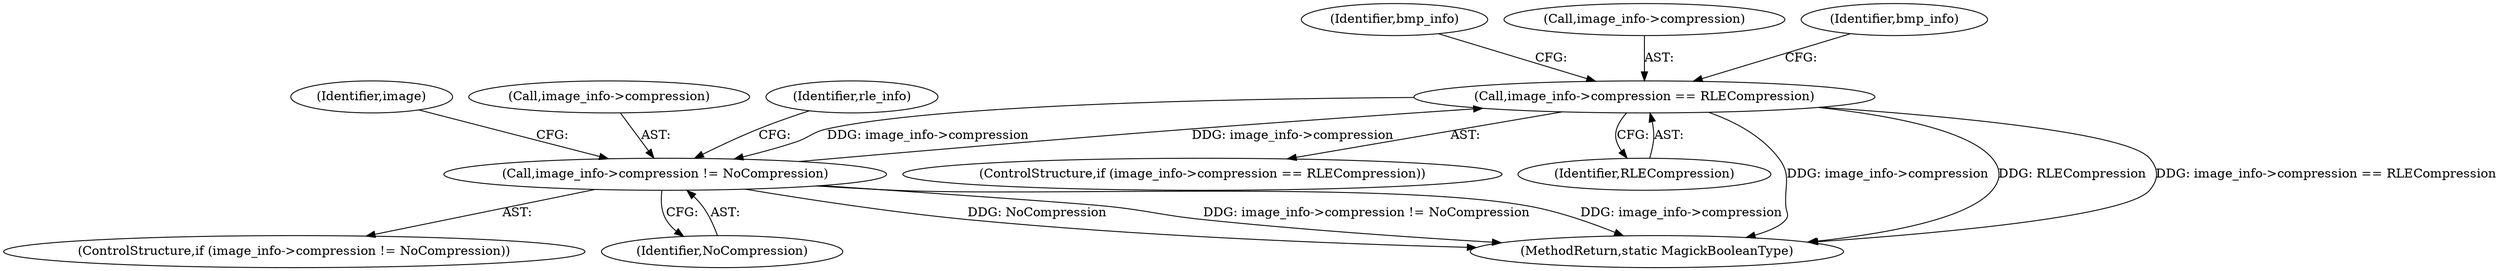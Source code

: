 digraph "0_ImageMagick_4cc6ec8a4197d4c008577127736bf7985d632323@pointer" {
"1000395" [label="(Call,image_info->compression == RLECompression)"];
"1001615" [label="(Call,image_info->compression != NoCompression)"];
"1000395" [label="(Call,image_info->compression == RLECompression)"];
"1001614" [label="(ControlStructure,if (image_info->compression != NoCompression))"];
"1001619" [label="(Identifier,NoCompression)"];
"1000407" [label="(Identifier,bmp_info)"];
"1001706" [label="(Identifier,image)"];
"1000395" [label="(Call,image_info->compression == RLECompression)"];
"1001616" [label="(Call,image_info->compression)"];
"1000396" [label="(Call,image_info->compression)"];
"1000402" [label="(Identifier,bmp_info)"];
"1000394" [label="(ControlStructure,if (image_info->compression == RLECompression))"];
"1000399" [label="(Identifier,RLECompression)"];
"1002596" [label="(MethodReturn,static MagickBooleanType)"];
"1001623" [label="(Identifier,rle_info)"];
"1001615" [label="(Call,image_info->compression != NoCompression)"];
"1000395" -> "1000394"  [label="AST: "];
"1000395" -> "1000399"  [label="CFG: "];
"1000396" -> "1000395"  [label="AST: "];
"1000399" -> "1000395"  [label="AST: "];
"1000402" -> "1000395"  [label="CFG: "];
"1000407" -> "1000395"  [label="CFG: "];
"1000395" -> "1002596"  [label="DDG: image_info->compression"];
"1000395" -> "1002596"  [label="DDG: RLECompression"];
"1000395" -> "1002596"  [label="DDG: image_info->compression == RLECompression"];
"1001615" -> "1000395"  [label="DDG: image_info->compression"];
"1000395" -> "1001615"  [label="DDG: image_info->compression"];
"1001615" -> "1001614"  [label="AST: "];
"1001615" -> "1001619"  [label="CFG: "];
"1001616" -> "1001615"  [label="AST: "];
"1001619" -> "1001615"  [label="AST: "];
"1001623" -> "1001615"  [label="CFG: "];
"1001706" -> "1001615"  [label="CFG: "];
"1001615" -> "1002596"  [label="DDG: NoCompression"];
"1001615" -> "1002596"  [label="DDG: image_info->compression != NoCompression"];
"1001615" -> "1002596"  [label="DDG: image_info->compression"];
}
